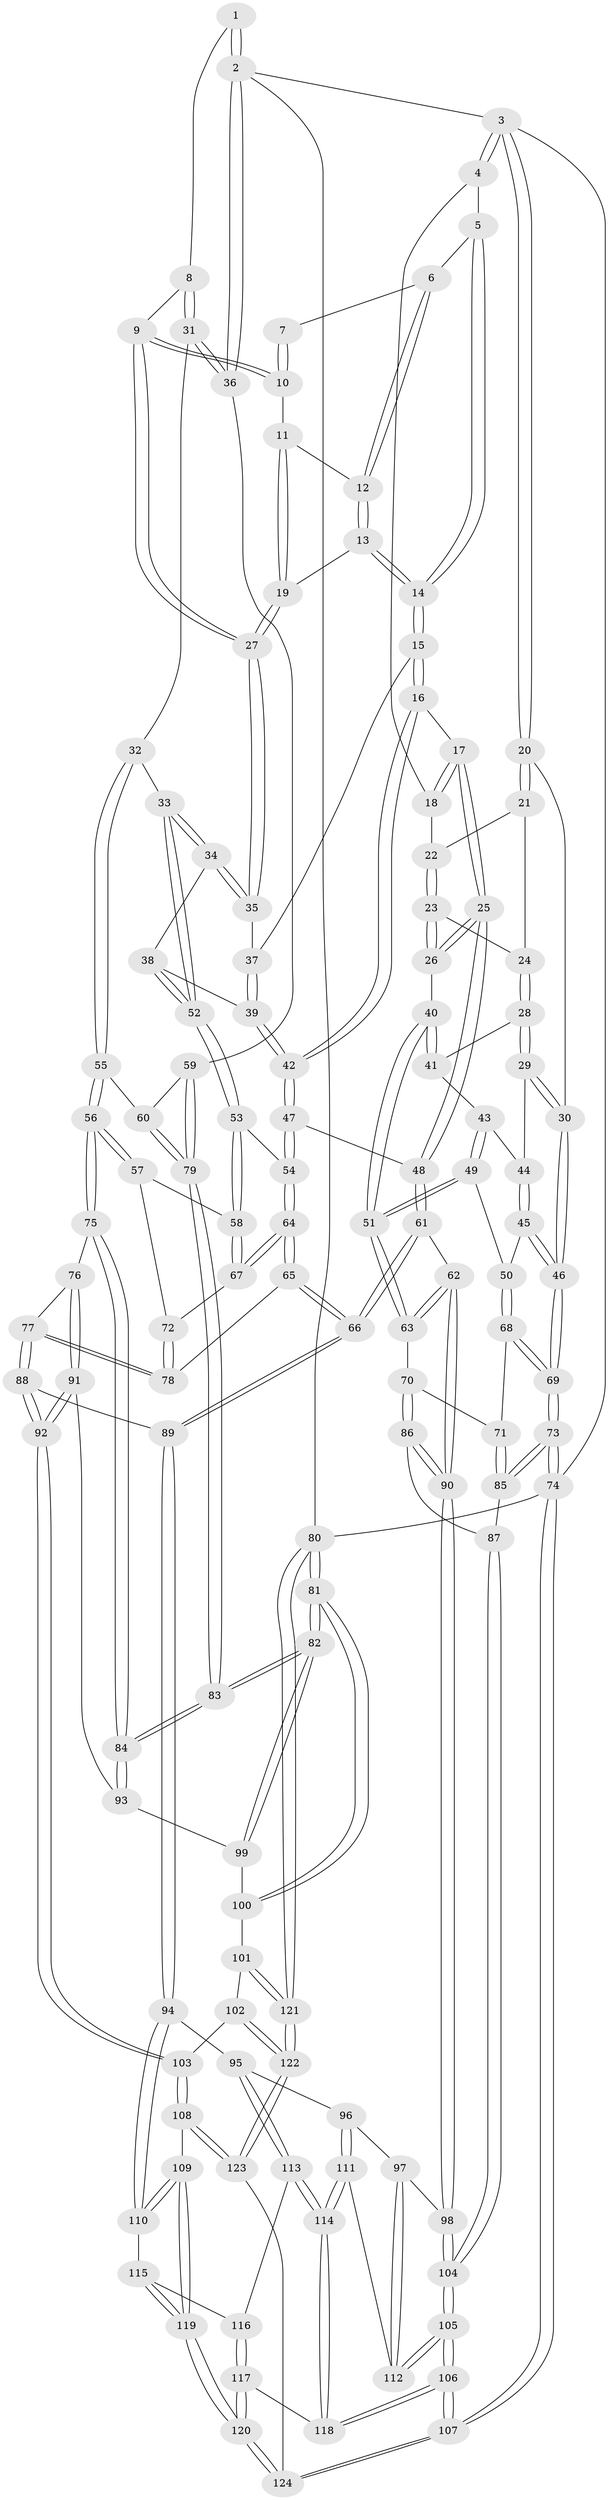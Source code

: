 // Generated by graph-tools (version 1.1) at 2025/38/03/09/25 02:38:48]
// undirected, 124 vertices, 307 edges
graph export_dot {
graph [start="1"]
  node [color=gray90,style=filled];
  1 [pos="+0.9714038627149301+0"];
  2 [pos="+1+0"];
  3 [pos="+0+0"];
  4 [pos="+0.41839646473403375+0"];
  5 [pos="+0.5290674948841962+0"];
  6 [pos="+0.5901526997764001+0"];
  7 [pos="+0.6888307468249245+0"];
  8 [pos="+0.8423574164448798+0.14206674702957145"];
  9 [pos="+0.8326450621545142+0.13946285879374587"];
  10 [pos="+0.8200652727584042+0.1237786359213293"];
  11 [pos="+0.6859953166395629+0.07351861038839616"];
  12 [pos="+0.6692694807364934+0.05268814245516636"];
  13 [pos="+0.6317638808586955+0.1535691689428402"];
  14 [pos="+0.5524514528400893+0.2025489318016909"];
  15 [pos="+0.5479093624907533+0.21574831208212364"];
  16 [pos="+0.5319653958551062+0.23184200466355184"];
  17 [pos="+0.4059148212674429+0.24431111458512478"];
  18 [pos="+0.378160180528841+0"];
  19 [pos="+0.7175713453457304+0.1815887317780259"];
  20 [pos="+0+0"];
  21 [pos="+0.13218786954548595+0.09121738967555248"];
  22 [pos="+0.22423287407342227+0.09100867106629715"];
  23 [pos="+0.25504115207423506+0.22457138630027848"];
  24 [pos="+0.15078275481956946+0.20421313522436496"];
  25 [pos="+0.3390665131181769+0.30875099192325745"];
  26 [pos="+0.30583988597559963+0.30535844203930024"];
  27 [pos="+0.724430349160859+0.19018884375891057"];
  28 [pos="+0.0784653566293425+0.24832675409484506"];
  29 [pos="+0.04667061074969976+0.24407764612500668"];
  30 [pos="+0+0.06992433927296422"];
  31 [pos="+0.9464790140468408+0.20775454775950777"];
  32 [pos="+0.8355187847939749+0.34022444524562795"];
  33 [pos="+0.819337806693852+0.3366699761627823"];
  34 [pos="+0.8099703728619301+0.33246497161608085"];
  35 [pos="+0.7172806536091411+0.21412031529662856"];
  36 [pos="+1+0.13399649820182372"];
  37 [pos="+0.676196419060924+0.2388129279890485"];
  38 [pos="+0.6752362985038933+0.33492683143391383"];
  39 [pos="+0.6724823707236675+0.3335262967389408"];
  40 [pos="+0.2801077079417312+0.3189004395268544"];
  41 [pos="+0.10274885992858833+0.26344465870965844"];
  42 [pos="+0.5872010895207548+0.34705957703472606"];
  43 [pos="+0.12804237937905472+0.3504061033880734"];
  44 [pos="+0.07074486151205985+0.31293193361187654"];
  45 [pos="+0.07666963024967224+0.4094322958952781"];
  46 [pos="+0+0.44935863453128916"];
  47 [pos="+0.5766480271559785+0.37823826671675237"];
  48 [pos="+0.37514117479921116+0.3761553936683983"];
  49 [pos="+0.17183739567625997+0.42097684574328786"];
  50 [pos="+0.160325254251152+0.42351989391943323"];
  51 [pos="+0.17305862163604865+0.4209652779172531"];
  52 [pos="+0.6915073421984996+0.4313888130033151"];
  53 [pos="+0.690906275294804+0.4332456886644999"];
  54 [pos="+0.5829000539092962+0.4383588812212401"];
  55 [pos="+0.8624391048394473+0.4472154097524183"];
  56 [pos="+0.8532704334570762+0.47094637536603146"];
  57 [pos="+0.7212117395190867+0.47982749284440845"];
  58 [pos="+0.7171384447008435+0.4759149334094326"];
  59 [pos="+1+0.16352409130258366"];
  60 [pos="+0.9049788168056319+0.444070275711201"];
  61 [pos="+0.42587480958963014+0.5866287831537882"];
  62 [pos="+0.25045366329171836+0.5882392655270458"];
  63 [pos="+0.24434174591608357+0.5834751476733175"];
  64 [pos="+0.5533541668526154+0.5106963166864156"];
  65 [pos="+0.5466373310887779+0.5200829453103336"];
  66 [pos="+0.42669995550623163+0.5872463271863866"];
  67 [pos="+0.5798729611822266+0.5081224559271533"];
  68 [pos="+0.051932487611590215+0.5758523708651277"];
  69 [pos="+0+0.4836119890717284"];
  70 [pos="+0.06416396530919033+0.5872147822955393"];
  71 [pos="+0.0628923806085649+0.5864356882534303"];
  72 [pos="+0.7077066366693099+0.5176840942967614"];
  73 [pos="+0+0.7675166061954632"];
  74 [pos="+0+1"];
  75 [pos="+0.8636153763209597+0.5707015645591724"];
  76 [pos="+0.838699275249211+0.600816481304647"];
  77 [pos="+0.7107371520256757+0.6184030289880935"];
  78 [pos="+0.7007076903570288+0.6020043023069678"];
  79 [pos="+1+0.534268307504559"];
  80 [pos="+1+1"];
  81 [pos="+1+1"];
  82 [pos="+1+0.8524818206142328"];
  83 [pos="+1+0.6425915999986445"];
  84 [pos="+1+0.637335877615982"];
  85 [pos="+0+0.7397270267035433"];
  86 [pos="+0.1006452069054016+0.6885923084602037"];
  87 [pos="+0.012719303253893121+0.7428884432684645"];
  88 [pos="+0.6939823178538688+0.652332218882046"];
  89 [pos="+0.45073368474976205+0.6714913572104032"];
  90 [pos="+0.18267757472074153+0.7320179423485016"];
  91 [pos="+0.8498913171708072+0.7173738953747575"];
  92 [pos="+0.7078242277958111+0.8218624865915551"];
  93 [pos="+0.8866563664521809+0.737852865891234"];
  94 [pos="+0.4512170763599374+0.6916811584613218"];
  95 [pos="+0.37069857707045806+0.7698976751256684"];
  96 [pos="+0.29205329471935926+0.7878811633226308"];
  97 [pos="+0.25341949858770957+0.7827763115590938"];
  98 [pos="+0.18906708955302753+0.7684458899447856"];
  99 [pos="+0.8893756687240248+0.7436423887934822"];
  100 [pos="+0.9306793321293865+0.8741059567121117"];
  101 [pos="+0.8233095316226081+0.8964087837058445"];
  102 [pos="+0.7950255729075631+0.8914780923244772"];
  103 [pos="+0.7071620133567879+0.8233990120581892"];
  104 [pos="+0.13117462133590468+0.8499733903047324"];
  105 [pos="+0.12241256078322772+0.8937076924234795"];
  106 [pos="+0.039305109607744554+1"];
  107 [pos="+0+1"];
  108 [pos="+0.6281252191351241+0.852180504088081"];
  109 [pos="+0.575563519312875+0.8373804468456886"];
  110 [pos="+0.4970349491437061+0.7476237837471621"];
  111 [pos="+0.2829439357935183+0.9151378196828286"];
  112 [pos="+0.252356686770902+0.9075109016461902"];
  113 [pos="+0.37076465033636435+0.837154463307382"];
  114 [pos="+0.30624040986476364+0.9353044099508218"];
  115 [pos="+0.41462792510003377+0.8951031015447443"];
  116 [pos="+0.40004659976338713+0.8839674527921747"];
  117 [pos="+0.3229945037704347+0.9678038233766503"];
  118 [pos="+0.3156968465896221+0.9586816531736692"];
  119 [pos="+0.4668204171259886+0.9467168846853228"];
  120 [pos="+0.404214823303653+1"];
  121 [pos="+1+1"];
  122 [pos="+0.6901442990979472+1"];
  123 [pos="+0.6470999659288609+1"];
  124 [pos="+0.4127213045123555+1"];
  1 -- 2;
  1 -- 2;
  1 -- 8;
  2 -- 3;
  2 -- 36;
  2 -- 36;
  2 -- 80;
  3 -- 4;
  3 -- 4;
  3 -- 20;
  3 -- 20;
  3 -- 74;
  4 -- 5;
  4 -- 18;
  5 -- 6;
  5 -- 14;
  5 -- 14;
  6 -- 7;
  6 -- 12;
  6 -- 12;
  7 -- 10;
  7 -- 10;
  8 -- 9;
  8 -- 31;
  8 -- 31;
  9 -- 10;
  9 -- 10;
  9 -- 27;
  9 -- 27;
  10 -- 11;
  11 -- 12;
  11 -- 19;
  11 -- 19;
  12 -- 13;
  12 -- 13;
  13 -- 14;
  13 -- 14;
  13 -- 19;
  14 -- 15;
  14 -- 15;
  15 -- 16;
  15 -- 16;
  15 -- 37;
  16 -- 17;
  16 -- 42;
  16 -- 42;
  17 -- 18;
  17 -- 18;
  17 -- 25;
  17 -- 25;
  18 -- 22;
  19 -- 27;
  19 -- 27;
  20 -- 21;
  20 -- 21;
  20 -- 30;
  21 -- 22;
  21 -- 24;
  22 -- 23;
  22 -- 23;
  23 -- 24;
  23 -- 26;
  23 -- 26;
  24 -- 28;
  24 -- 28;
  25 -- 26;
  25 -- 26;
  25 -- 48;
  25 -- 48;
  26 -- 40;
  27 -- 35;
  27 -- 35;
  28 -- 29;
  28 -- 29;
  28 -- 41;
  29 -- 30;
  29 -- 30;
  29 -- 44;
  30 -- 46;
  30 -- 46;
  31 -- 32;
  31 -- 36;
  31 -- 36;
  32 -- 33;
  32 -- 55;
  32 -- 55;
  33 -- 34;
  33 -- 34;
  33 -- 52;
  33 -- 52;
  34 -- 35;
  34 -- 35;
  34 -- 38;
  35 -- 37;
  36 -- 59;
  37 -- 39;
  37 -- 39;
  38 -- 39;
  38 -- 52;
  38 -- 52;
  39 -- 42;
  39 -- 42;
  40 -- 41;
  40 -- 41;
  40 -- 51;
  40 -- 51;
  41 -- 43;
  42 -- 47;
  42 -- 47;
  43 -- 44;
  43 -- 49;
  43 -- 49;
  44 -- 45;
  44 -- 45;
  45 -- 46;
  45 -- 46;
  45 -- 50;
  46 -- 69;
  46 -- 69;
  47 -- 48;
  47 -- 54;
  47 -- 54;
  48 -- 61;
  48 -- 61;
  49 -- 50;
  49 -- 51;
  49 -- 51;
  50 -- 68;
  50 -- 68;
  51 -- 63;
  51 -- 63;
  52 -- 53;
  52 -- 53;
  53 -- 54;
  53 -- 58;
  53 -- 58;
  54 -- 64;
  54 -- 64;
  55 -- 56;
  55 -- 56;
  55 -- 60;
  56 -- 57;
  56 -- 57;
  56 -- 75;
  56 -- 75;
  57 -- 58;
  57 -- 72;
  58 -- 67;
  58 -- 67;
  59 -- 60;
  59 -- 79;
  59 -- 79;
  60 -- 79;
  60 -- 79;
  61 -- 62;
  61 -- 66;
  61 -- 66;
  62 -- 63;
  62 -- 63;
  62 -- 90;
  62 -- 90;
  63 -- 70;
  64 -- 65;
  64 -- 65;
  64 -- 67;
  64 -- 67;
  65 -- 66;
  65 -- 66;
  65 -- 78;
  66 -- 89;
  66 -- 89;
  67 -- 72;
  68 -- 69;
  68 -- 69;
  68 -- 71;
  69 -- 73;
  69 -- 73;
  70 -- 71;
  70 -- 86;
  70 -- 86;
  71 -- 85;
  71 -- 85;
  72 -- 78;
  72 -- 78;
  73 -- 74;
  73 -- 74;
  73 -- 85;
  73 -- 85;
  74 -- 107;
  74 -- 107;
  74 -- 80;
  75 -- 76;
  75 -- 84;
  75 -- 84;
  76 -- 77;
  76 -- 91;
  76 -- 91;
  77 -- 78;
  77 -- 78;
  77 -- 88;
  77 -- 88;
  79 -- 83;
  79 -- 83;
  80 -- 81;
  80 -- 81;
  80 -- 121;
  80 -- 121;
  81 -- 82;
  81 -- 82;
  81 -- 100;
  81 -- 100;
  82 -- 83;
  82 -- 83;
  82 -- 99;
  82 -- 99;
  83 -- 84;
  83 -- 84;
  84 -- 93;
  84 -- 93;
  85 -- 87;
  86 -- 87;
  86 -- 90;
  86 -- 90;
  87 -- 104;
  87 -- 104;
  88 -- 89;
  88 -- 92;
  88 -- 92;
  89 -- 94;
  89 -- 94;
  90 -- 98;
  90 -- 98;
  91 -- 92;
  91 -- 92;
  91 -- 93;
  92 -- 103;
  92 -- 103;
  93 -- 99;
  94 -- 95;
  94 -- 110;
  94 -- 110;
  95 -- 96;
  95 -- 113;
  95 -- 113;
  96 -- 97;
  96 -- 111;
  96 -- 111;
  97 -- 98;
  97 -- 112;
  97 -- 112;
  98 -- 104;
  98 -- 104;
  99 -- 100;
  100 -- 101;
  101 -- 102;
  101 -- 121;
  101 -- 121;
  102 -- 103;
  102 -- 122;
  102 -- 122;
  103 -- 108;
  103 -- 108;
  104 -- 105;
  104 -- 105;
  105 -- 106;
  105 -- 106;
  105 -- 112;
  105 -- 112;
  106 -- 107;
  106 -- 107;
  106 -- 118;
  106 -- 118;
  107 -- 124;
  107 -- 124;
  108 -- 109;
  108 -- 123;
  108 -- 123;
  109 -- 110;
  109 -- 110;
  109 -- 119;
  109 -- 119;
  110 -- 115;
  111 -- 112;
  111 -- 114;
  111 -- 114;
  113 -- 114;
  113 -- 114;
  113 -- 116;
  114 -- 118;
  114 -- 118;
  115 -- 116;
  115 -- 119;
  115 -- 119;
  116 -- 117;
  116 -- 117;
  117 -- 118;
  117 -- 120;
  117 -- 120;
  119 -- 120;
  119 -- 120;
  120 -- 124;
  120 -- 124;
  121 -- 122;
  121 -- 122;
  122 -- 123;
  122 -- 123;
  123 -- 124;
}
